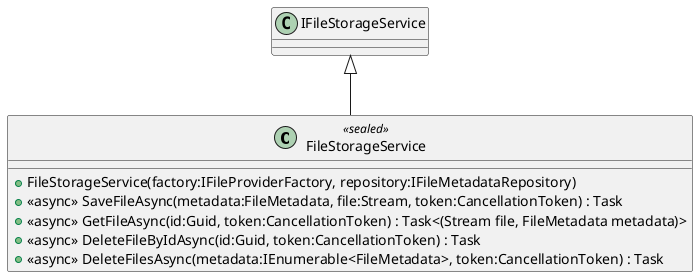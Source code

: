 @startuml
class FileStorageService <<sealed>> {
    + FileStorageService(factory:IFileProviderFactory, repository:IFileMetadataRepository)
    + <<async>> SaveFileAsync(metadata:FileMetadata, file:Stream, token:CancellationToken) : Task
    + <<async>> GetFileAsync(id:Guid, token:CancellationToken) : Task<(Stream file, FileMetadata metadata)>
    + <<async>> DeleteFileByIdAsync(id:Guid, token:CancellationToken) : Task
    + <<async>> DeleteFilesAsync(metadata:IEnumerable<FileMetadata>, token:CancellationToken) : Task
}
IFileStorageService <|-- FileStorageService
@enduml

